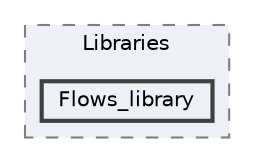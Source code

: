 digraph "src/Libraries/Flows_library"
{
 // LATEX_PDF_SIZE
  bgcolor="transparent";
  edge [fontname=Helvetica,fontsize=10,labelfontname=Helvetica,labelfontsize=10];
  node [fontname=Helvetica,fontsize=10,shape=box,height=0.2,width=0.4];
  compound=true
  subgraph clusterdir_a5e53cdfc4dc3e34218e25b9dcddbbe5 {
    graph [ bgcolor="#edf0f7", pencolor="grey50", label="Libraries", fontname=Helvetica,fontsize=10 style="filled,dashed", URL="dir_a5e53cdfc4dc3e34218e25b9dcddbbe5.html",tooltip=""]
  dir_43abd85af92d88708834e36edc58f9b3 [label="Flows_library", fillcolor="#edf0f7", color="grey25", style="filled,bold", URL="dir_43abd85af92d88708834e36edc58f9b3.html",tooltip=""];
  }
}
